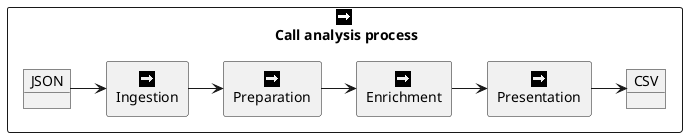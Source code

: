 @startuml
allow_mixing
sprite $businessProcess [16x16/16] {
FFFFFFFFFFFFFFFF
FFFFFFFFFFFFFFFF
FFFFFFFFFFFFFFFF
FFFFFFFFFFFFFFFF
FFFFFFFFFF0FFFFF
FFFFFFFFFF00FFFF
FF00000000000FFF
FF000000000000FF
FF00000000000FFF
FFFFFFFFFF00FFFF
FFFFFFFFFF0FFFFF
FFFFFFFFFFFFFFFF
FFFFFFFFFFFFFFFF
FFFFFFFFFFFFFFFF
FFFFFFFFFFFFFFFF
FFFFFFFFFFFFFFFF
}


rectangle " Call analysis process" <<$businessProcess>> {
 object JSON
 rectangle "Ingestion" <<$businessProcess>> as ingestion
 JSON -> ingestion
 rectangle "Preparation" <<$businessProcess>> as preparation
 rectangle "Enrichment" <<$businessProcess>> as enrichment
 rectangle "Presentation" <<$businessProcess>> as presentation
 ingestion -> preparation
 preparation -> enrichment
 enrichment -> presentation

 object CSV
 presentation -> CSV
}
@enduml

